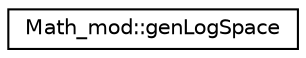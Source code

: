 digraph "Graphical Class Hierarchy"
{
 // LATEX_PDF_SIZE
  edge [fontname="Helvetica",fontsize="10",labelfontname="Helvetica",labelfontsize="10"];
  node [fontname="Helvetica",fontsize="10",shape=record];
  rankdir="LR";
  Node0 [label="Math_mod::genLogSpace",height=0.2,width=0.4,color="black", fillcolor="white", style="filled",URL="$interfaceMath__mod_1_1genLogSpace.html",tooltip="Generate count evenly-logarithmically-spaced points over the interval [base**logx1,..."];
}
